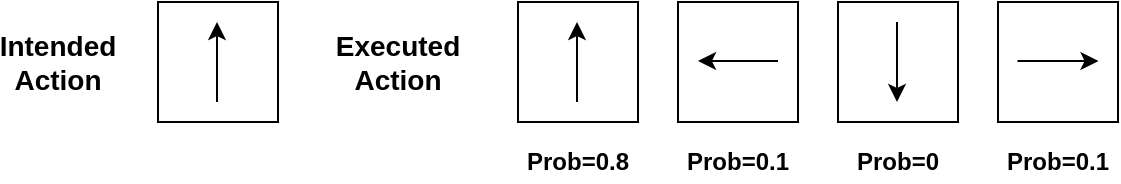 <mxfile version="12.8.4" type="device"><diagram id="Zpx2hZGRedN-7M9drF_a" name="Page-1"><mxGraphModel dx="1038" dy="508" grid="1" gridSize="10" guides="1" tooltips="1" connect="1" arrows="1" fold="1" page="1" pageScale="1" pageWidth="850" pageHeight="1100" math="0" shadow="0"><root><mxCell id="0"/><mxCell id="1" parent="0"/><mxCell id="jcqb0EgoweM6pxWwx1vL-130" value="" style="whiteSpace=wrap;html=1;aspect=fixed;" parent="1" vertex="1"><mxGeometry x="540" y="290" width="60" height="60" as="geometry"/></mxCell><mxCell id="jcqb0EgoweM6pxWwx1vL-119" value="" style="whiteSpace=wrap;html=1;aspect=fixed;" parent="1" vertex="1"><mxGeometry x="120" y="290" width="60" height="60" as="geometry"/></mxCell><mxCell id="jcqb0EgoweM6pxWwx1vL-120" value="&lt;font style=&quot;font-size: 14px&quot;&gt;&lt;b&gt;Intended Action&lt;/b&gt;&lt;/font&gt;" style="text;html=1;strokeColor=none;fillColor=none;align=center;verticalAlign=middle;whiteSpace=wrap;rounded=0;" parent="1" vertex="1"><mxGeometry x="50" y="310" width="40" height="20" as="geometry"/></mxCell><mxCell id="jcqb0EgoweM6pxWwx1vL-121" value="" style="endArrow=classic;html=1;" parent="1" edge="1"><mxGeometry width="50" height="50" relative="1" as="geometry"><mxPoint x="149.5" y="340" as="sourcePoint"/><mxPoint x="149.5" y="300" as="targetPoint"/></mxGeometry></mxCell><mxCell id="jcqb0EgoweM6pxWwx1vL-123" value="" style="whiteSpace=wrap;html=1;aspect=fixed;" parent="1" vertex="1"><mxGeometry x="300" y="290" width="60" height="60" as="geometry"/></mxCell><mxCell id="jcqb0EgoweM6pxWwx1vL-124" value="&lt;font style=&quot;font-size: 14px&quot;&gt;&lt;b&gt;Executed Action&lt;/b&gt;&lt;/font&gt;" style="text;html=1;strokeColor=none;fillColor=none;align=center;verticalAlign=middle;whiteSpace=wrap;rounded=0;" parent="1" vertex="1"><mxGeometry x="220" y="310" width="40" height="20" as="geometry"/></mxCell><mxCell id="jcqb0EgoweM6pxWwx1vL-125" value="" style="endArrow=classic;html=1;" parent="1" edge="1"><mxGeometry width="50" height="50" relative="1" as="geometry"><mxPoint x="329.5" y="340" as="sourcePoint"/><mxPoint x="329.5" y="300" as="targetPoint"/></mxGeometry></mxCell><mxCell id="jcqb0EgoweM6pxWwx1vL-126" value="" style="whiteSpace=wrap;html=1;aspect=fixed;" parent="1" vertex="1"><mxGeometry x="380" y="290" width="60" height="60" as="geometry"/></mxCell><mxCell id="jcqb0EgoweM6pxWwx1vL-128" value="" style="whiteSpace=wrap;html=1;aspect=fixed;" parent="1" vertex="1"><mxGeometry x="460" y="290" width="60" height="60" as="geometry"/></mxCell><mxCell id="jcqb0EgoweM6pxWwx1vL-129" value="" style="endArrow=classic;html=1;" parent="1" edge="1"><mxGeometry width="50" height="50" relative="1" as="geometry"><mxPoint x="549.75" y="319.5" as="sourcePoint"/><mxPoint x="590.25" y="319.5" as="targetPoint"/></mxGeometry></mxCell><mxCell id="jcqb0EgoweM6pxWwx1vL-131" value="" style="endArrow=classic;html=1;" parent="1" edge="1"><mxGeometry width="50" height="50" relative="1" as="geometry"><mxPoint x="430" y="319.5" as="sourcePoint"/><mxPoint x="390" y="319.5" as="targetPoint"/></mxGeometry></mxCell><mxCell id="jcqb0EgoweM6pxWwx1vL-127" value="" style="endArrow=classic;html=1;" parent="1" edge="1"><mxGeometry width="50" height="50" relative="1" as="geometry"><mxPoint x="489.5" y="300" as="sourcePoint"/><mxPoint x="489.5" y="340" as="targetPoint"/></mxGeometry></mxCell><mxCell id="jcqb0EgoweM6pxWwx1vL-142" value="&lt;font style=&quot;font-size: 12px&quot;&gt;&lt;b&gt;Prob=0.8&lt;/b&gt;&lt;/font&gt;" style="text;html=1;strokeColor=none;fillColor=none;align=center;verticalAlign=middle;whiteSpace=wrap;rounded=0;" parent="1" vertex="1"><mxGeometry x="310" y="360" width="40" height="20" as="geometry"/></mxCell><mxCell id="jcqb0EgoweM6pxWwx1vL-145" value="&lt;font style=&quot;font-size: 12px&quot;&gt;&lt;b&gt;Prob=0.1&lt;/b&gt;&lt;/font&gt;" style="text;html=1;strokeColor=none;fillColor=none;align=center;verticalAlign=middle;whiteSpace=wrap;rounded=0;" parent="1" vertex="1"><mxGeometry x="390" y="360" width="40" height="20" as="geometry"/></mxCell><mxCell id="jcqb0EgoweM6pxWwx1vL-147" value="&lt;font style=&quot;font-size: 12px&quot;&gt;&lt;b&gt;Prob=0&lt;/b&gt;&lt;/font&gt;" style="text;html=1;strokeColor=none;fillColor=none;align=center;verticalAlign=middle;whiteSpace=wrap;rounded=0;" parent="1" vertex="1"><mxGeometry x="470" y="360" width="40" height="20" as="geometry"/></mxCell><mxCell id="jcqb0EgoweM6pxWwx1vL-149" value="&lt;font style=&quot;font-size: 12px&quot;&gt;&lt;b&gt;Prob=0.1&lt;/b&gt;&lt;/font&gt;" style="text;html=1;strokeColor=none;fillColor=none;align=center;verticalAlign=middle;whiteSpace=wrap;rounded=0;" parent="1" vertex="1"><mxGeometry x="550" y="360" width="40" height="20" as="geometry"/></mxCell></root></mxGraphModel></diagram></mxfile>